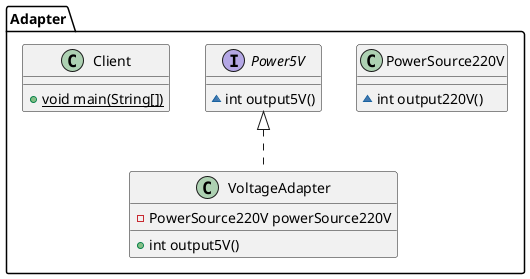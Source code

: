 @startuml
class Adapter.PowerSource220V {
~ int output220V()
}

interface Adapter.Power5V {
~ int output5V()
}

class Adapter.VoltageAdapter {
- PowerSource220V powerSource220V
+ int output5V()
}


class Adapter.Client {
+ {static} void main(String[])
}



Adapter.Power5V <|.. Adapter.VoltageAdapter
@enduml